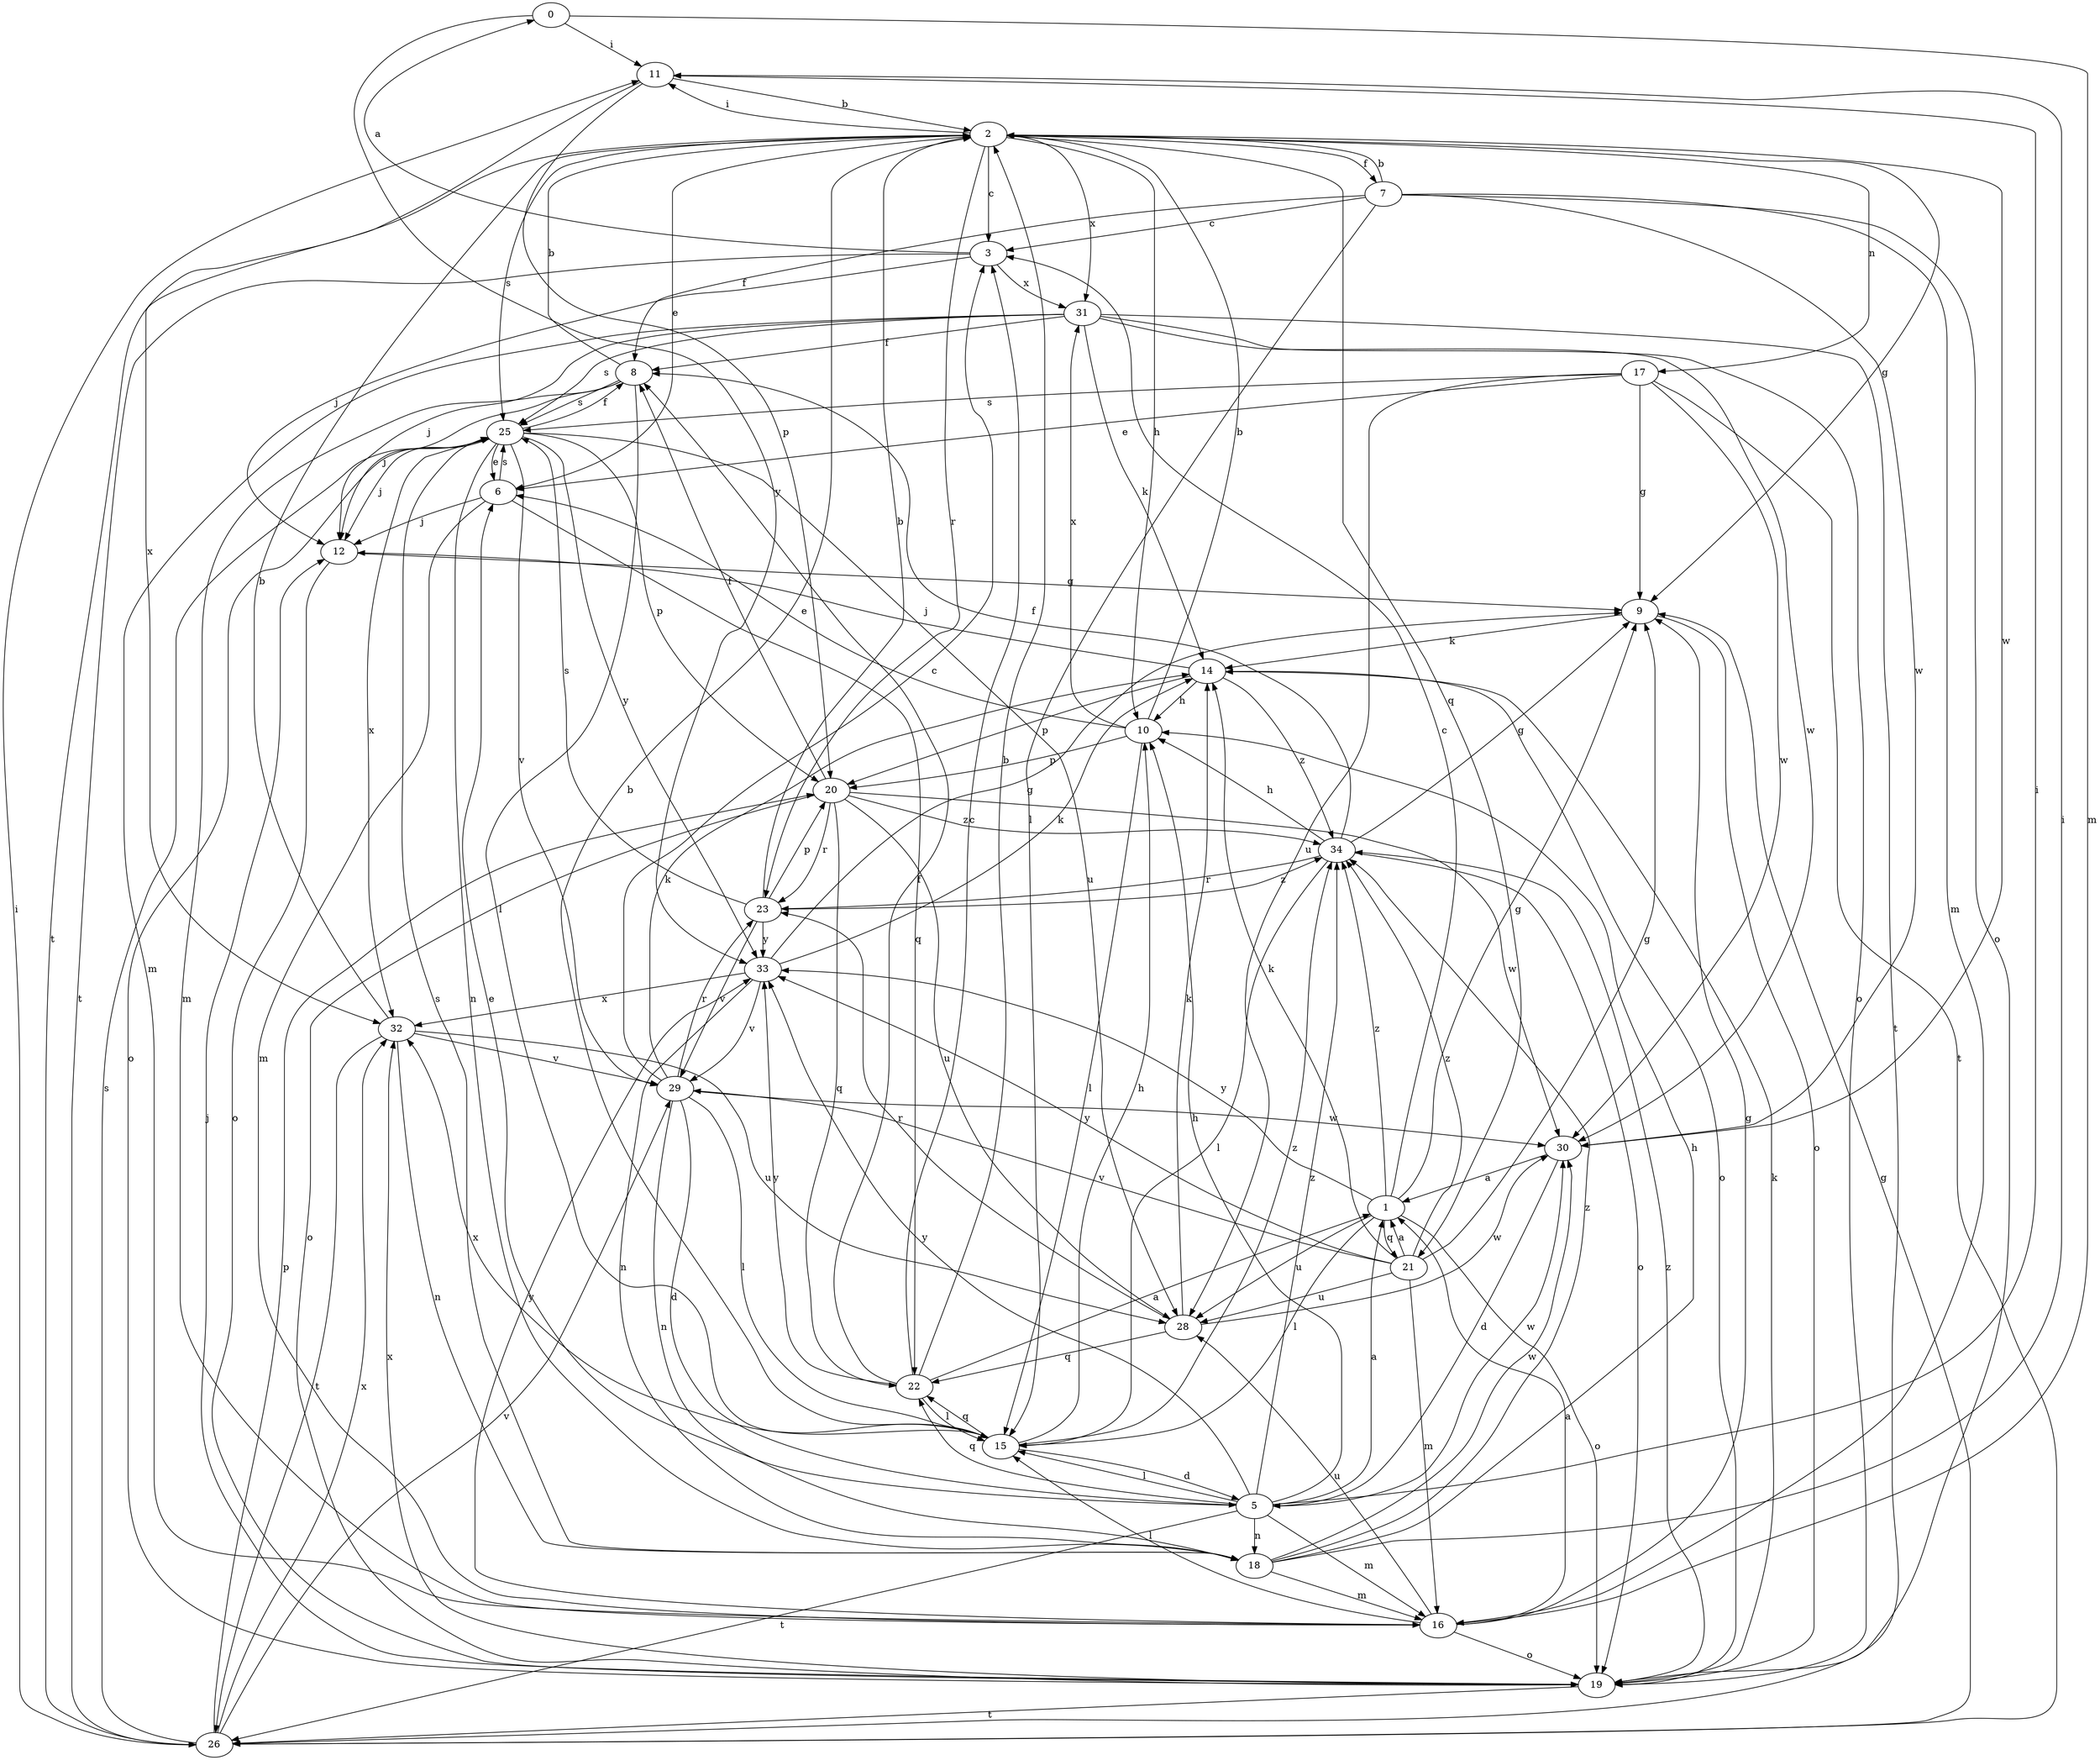 strict digraph  {
0;
1;
2;
3;
5;
6;
7;
8;
9;
10;
11;
12;
14;
15;
16;
17;
18;
19;
20;
21;
22;
23;
25;
26;
28;
29;
30;
31;
32;
33;
34;
0 -> 11  [label=i];
0 -> 16  [label=m];
0 -> 33  [label=y];
1 -> 3  [label=c];
1 -> 9  [label=g];
1 -> 15  [label=l];
1 -> 19  [label=o];
1 -> 21  [label=q];
1 -> 28  [label=u];
1 -> 33  [label=y];
1 -> 34  [label=z];
2 -> 3  [label=c];
2 -> 6  [label=e];
2 -> 7  [label=f];
2 -> 9  [label=g];
2 -> 10  [label=h];
2 -> 11  [label=i];
2 -> 17  [label=n];
2 -> 21  [label=q];
2 -> 23  [label=r];
2 -> 25  [label=s];
2 -> 26  [label=t];
2 -> 30  [label=w];
2 -> 31  [label=x];
3 -> 0  [label=a];
3 -> 12  [label=j];
3 -> 26  [label=t];
3 -> 31  [label=x];
5 -> 1  [label=a];
5 -> 6  [label=e];
5 -> 10  [label=h];
5 -> 11  [label=i];
5 -> 15  [label=l];
5 -> 16  [label=m];
5 -> 18  [label=n];
5 -> 22  [label=q];
5 -> 26  [label=t];
5 -> 30  [label=w];
5 -> 33  [label=y];
5 -> 34  [label=z];
6 -> 12  [label=j];
6 -> 16  [label=m];
6 -> 22  [label=q];
6 -> 25  [label=s];
7 -> 2  [label=b];
7 -> 3  [label=c];
7 -> 8  [label=f];
7 -> 15  [label=l];
7 -> 16  [label=m];
7 -> 19  [label=o];
7 -> 30  [label=w];
8 -> 2  [label=b];
8 -> 12  [label=j];
8 -> 15  [label=l];
8 -> 16  [label=m];
8 -> 25  [label=s];
9 -> 14  [label=k];
9 -> 19  [label=o];
10 -> 2  [label=b];
10 -> 6  [label=e];
10 -> 15  [label=l];
10 -> 20  [label=p];
10 -> 31  [label=x];
11 -> 2  [label=b];
11 -> 20  [label=p];
11 -> 32  [label=x];
12 -> 9  [label=g];
12 -> 19  [label=o];
14 -> 10  [label=h];
14 -> 12  [label=j];
14 -> 19  [label=o];
14 -> 20  [label=p];
14 -> 34  [label=z];
15 -> 2  [label=b];
15 -> 5  [label=d];
15 -> 10  [label=h];
15 -> 22  [label=q];
15 -> 32  [label=x];
15 -> 34  [label=z];
16 -> 1  [label=a];
16 -> 9  [label=g];
16 -> 15  [label=l];
16 -> 19  [label=o];
16 -> 28  [label=u];
16 -> 33  [label=y];
17 -> 6  [label=e];
17 -> 9  [label=g];
17 -> 25  [label=s];
17 -> 26  [label=t];
17 -> 28  [label=u];
17 -> 30  [label=w];
18 -> 10  [label=h];
18 -> 11  [label=i];
18 -> 16  [label=m];
18 -> 25  [label=s];
18 -> 30  [label=w];
18 -> 34  [label=z];
19 -> 12  [label=j];
19 -> 14  [label=k];
19 -> 26  [label=t];
19 -> 32  [label=x];
19 -> 34  [label=z];
20 -> 8  [label=f];
20 -> 19  [label=o];
20 -> 22  [label=q];
20 -> 23  [label=r];
20 -> 28  [label=u];
20 -> 30  [label=w];
20 -> 34  [label=z];
21 -> 1  [label=a];
21 -> 9  [label=g];
21 -> 14  [label=k];
21 -> 16  [label=m];
21 -> 28  [label=u];
21 -> 29  [label=v];
21 -> 33  [label=y];
21 -> 34  [label=z];
22 -> 1  [label=a];
22 -> 2  [label=b];
22 -> 3  [label=c];
22 -> 8  [label=f];
22 -> 15  [label=l];
22 -> 33  [label=y];
23 -> 2  [label=b];
23 -> 20  [label=p];
23 -> 25  [label=s];
23 -> 29  [label=v];
23 -> 33  [label=y];
23 -> 34  [label=z];
25 -> 6  [label=e];
25 -> 8  [label=f];
25 -> 12  [label=j];
25 -> 18  [label=n];
25 -> 19  [label=o];
25 -> 20  [label=p];
25 -> 28  [label=u];
25 -> 29  [label=v];
25 -> 32  [label=x];
25 -> 33  [label=y];
26 -> 9  [label=g];
26 -> 11  [label=i];
26 -> 20  [label=p];
26 -> 25  [label=s];
26 -> 29  [label=v];
26 -> 32  [label=x];
28 -> 14  [label=k];
28 -> 22  [label=q];
28 -> 23  [label=r];
28 -> 30  [label=w];
29 -> 3  [label=c];
29 -> 5  [label=d];
29 -> 14  [label=k];
29 -> 15  [label=l];
29 -> 18  [label=n];
29 -> 23  [label=r];
29 -> 30  [label=w];
30 -> 1  [label=a];
30 -> 5  [label=d];
31 -> 8  [label=f];
31 -> 12  [label=j];
31 -> 14  [label=k];
31 -> 16  [label=m];
31 -> 19  [label=o];
31 -> 25  [label=s];
31 -> 26  [label=t];
31 -> 30  [label=w];
32 -> 2  [label=b];
32 -> 18  [label=n];
32 -> 26  [label=t];
32 -> 28  [label=u];
32 -> 29  [label=v];
33 -> 9  [label=g];
33 -> 14  [label=k];
33 -> 18  [label=n];
33 -> 29  [label=v];
33 -> 32  [label=x];
34 -> 8  [label=f];
34 -> 9  [label=g];
34 -> 10  [label=h];
34 -> 15  [label=l];
34 -> 19  [label=o];
34 -> 23  [label=r];
}
